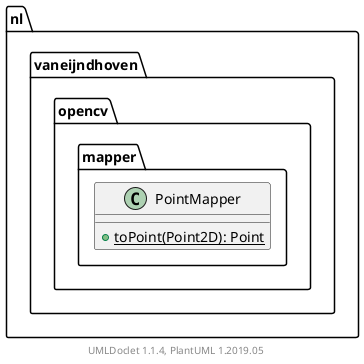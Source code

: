 @startuml

    namespace nl.vaneijndhoven.opencv.mapper {

        class PointMapper [[PointMapper.html]] {
            {static} +toPoint(Point2D): Point
        }

    }


    center footer UMLDoclet 1.1.4, PlantUML 1.2019.05
@enduml
